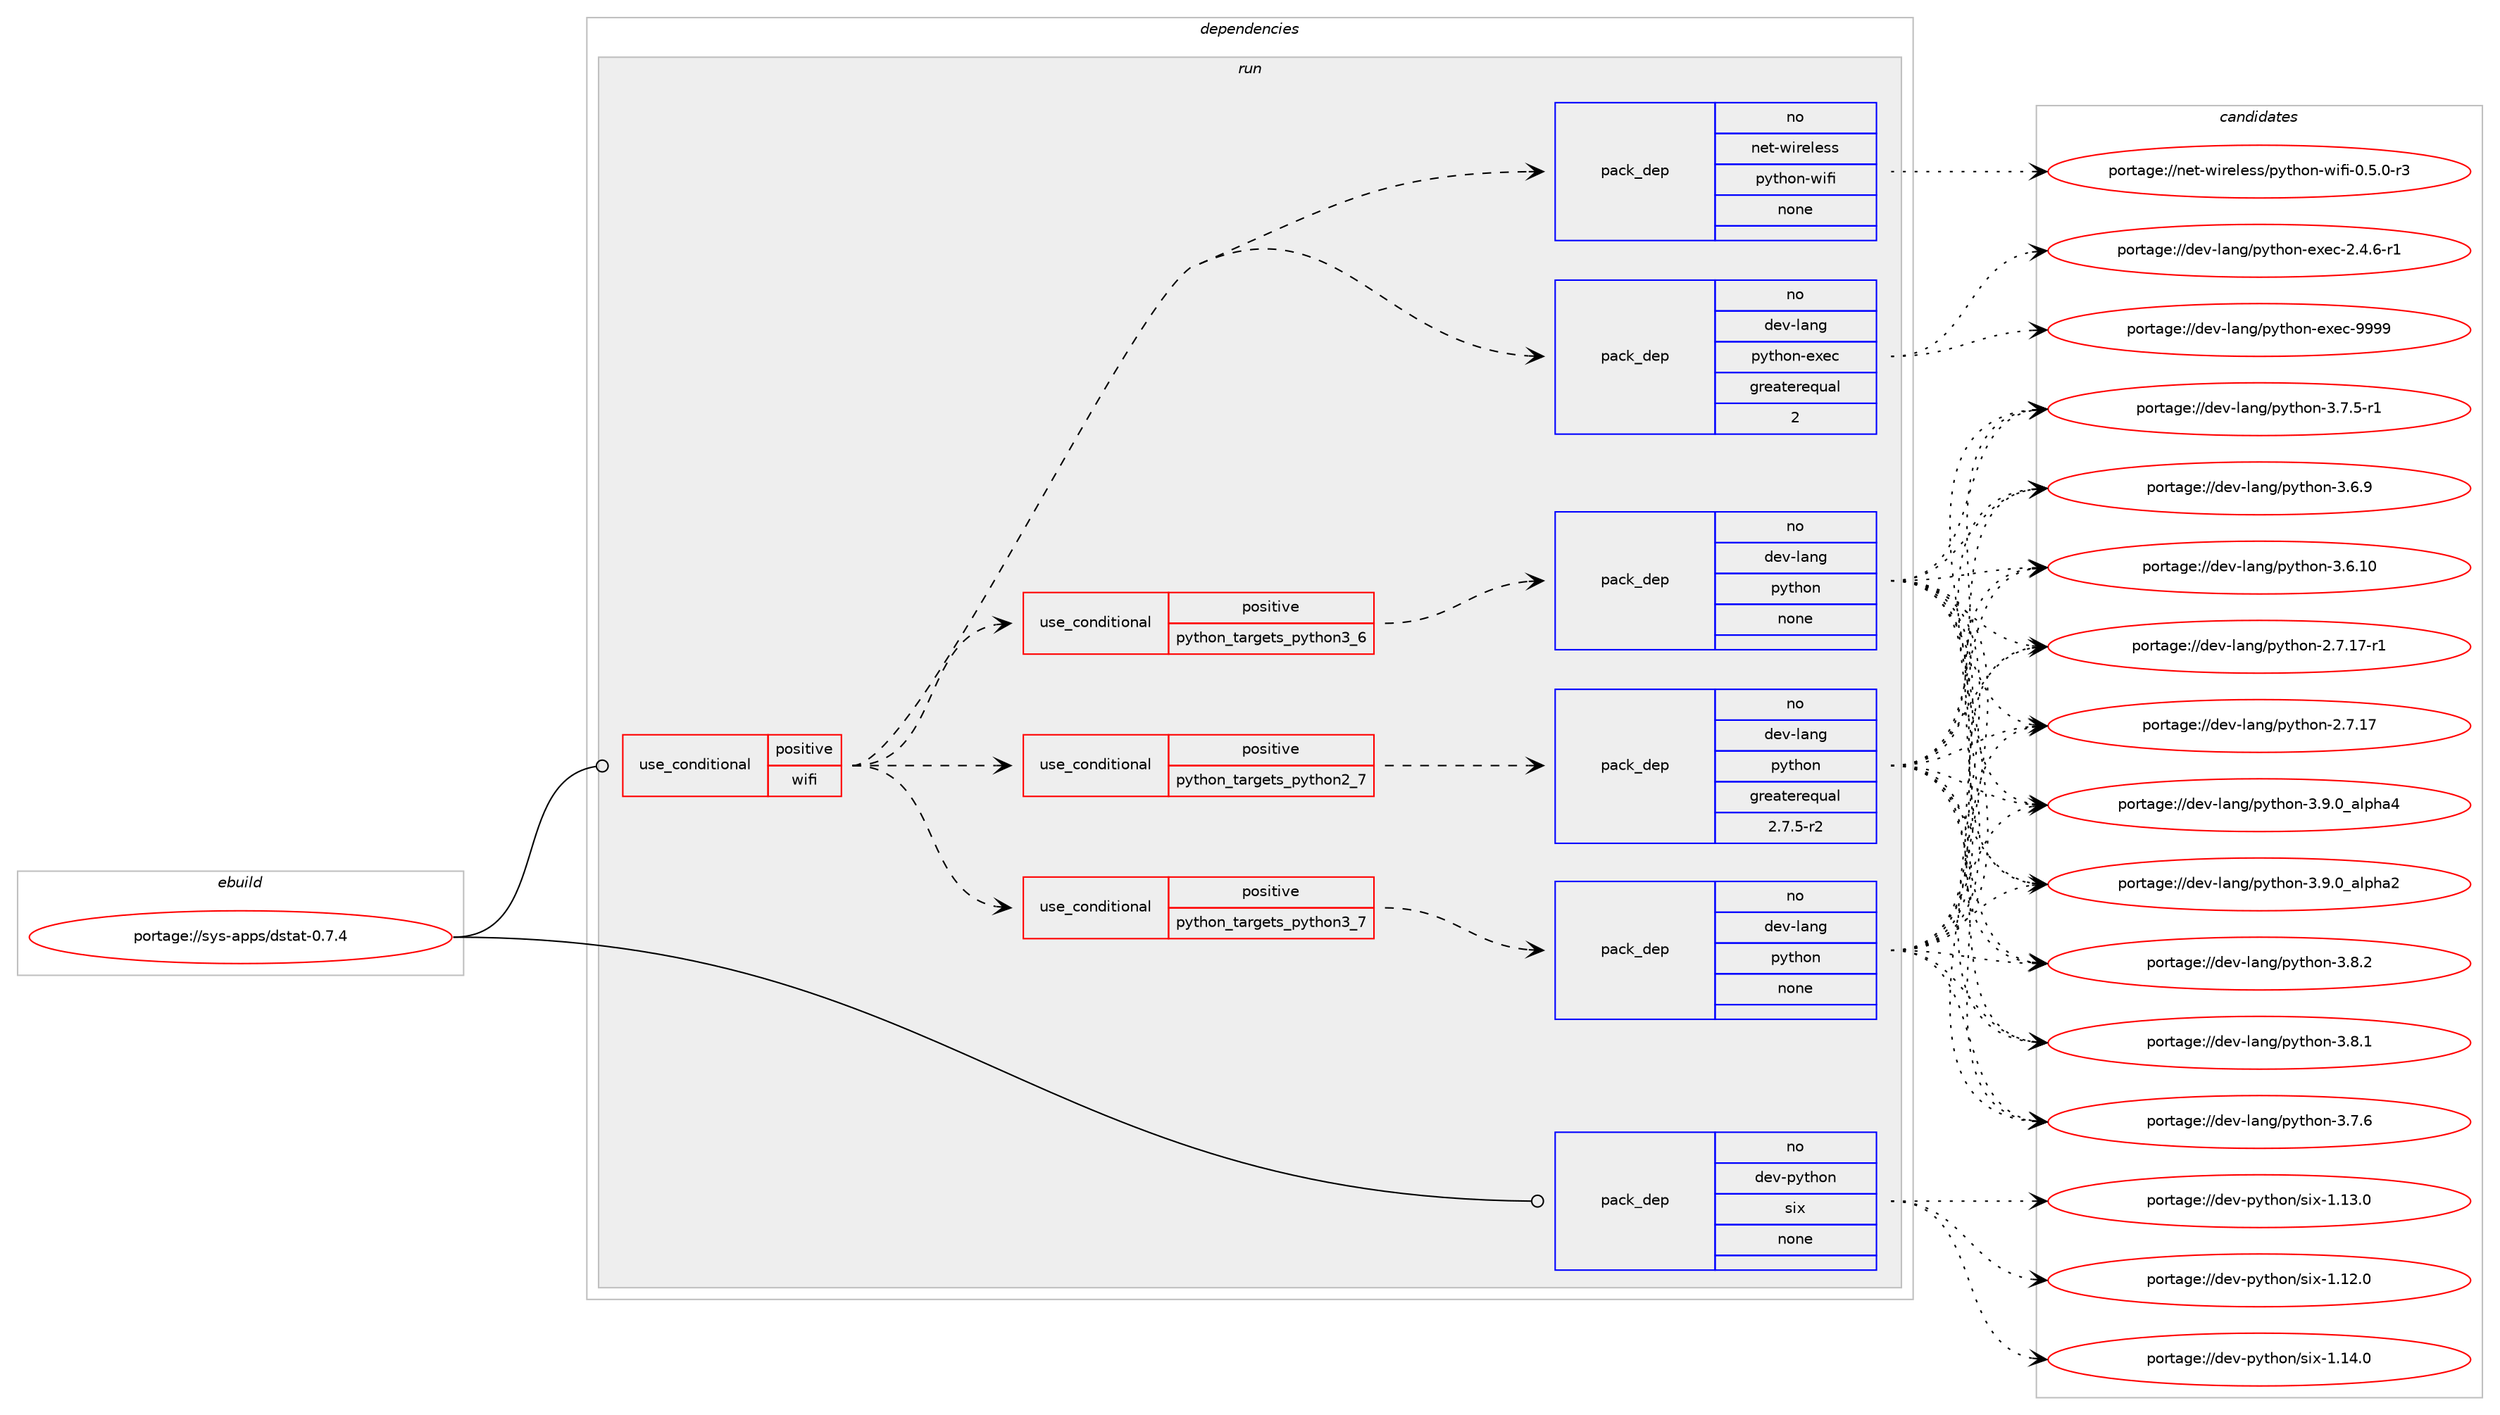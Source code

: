 digraph prolog {

# *************
# Graph options
# *************

newrank=true;
concentrate=true;
compound=true;
graph [rankdir=LR,fontname=Helvetica,fontsize=10,ranksep=1.5];#, ranksep=2.5, nodesep=0.2];
edge  [arrowhead=vee];
node  [fontname=Helvetica,fontsize=10];

# **********
# The ebuild
# **********

subgraph cluster_leftcol {
color=gray;
rank=same;
label=<<i>ebuild</i>>;
id [label="portage://sys-apps/dstat-0.7.4", color=red, width=4, href="../sys-apps/dstat-0.7.4.svg"];
}

# ****************
# The dependencies
# ****************

subgraph cluster_midcol {
color=gray;
label=<<i>dependencies</i>>;
subgraph cluster_compile {
fillcolor="#eeeeee";
style=filled;
label=<<i>compile</i>>;
}
subgraph cluster_compileandrun {
fillcolor="#eeeeee";
style=filled;
label=<<i>compile and run</i>>;
}
subgraph cluster_run {
fillcolor="#eeeeee";
style=filled;
label=<<i>run</i>>;
subgraph cond9574 {
dependency44627 [label=<<TABLE BORDER="0" CELLBORDER="1" CELLSPACING="0" CELLPADDING="4"><TR><TD ROWSPAN="3" CELLPADDING="10">use_conditional</TD></TR><TR><TD>positive</TD></TR><TR><TD>wifi</TD></TR></TABLE>>, shape=none, color=red];
subgraph cond9575 {
dependency44628 [label=<<TABLE BORDER="0" CELLBORDER="1" CELLSPACING="0" CELLPADDING="4"><TR><TD ROWSPAN="3" CELLPADDING="10">use_conditional</TD></TR><TR><TD>positive</TD></TR><TR><TD>python_targets_python2_7</TD></TR></TABLE>>, shape=none, color=red];
subgraph pack34043 {
dependency44629 [label=<<TABLE BORDER="0" CELLBORDER="1" CELLSPACING="0" CELLPADDING="4" WIDTH="220"><TR><TD ROWSPAN="6" CELLPADDING="30">pack_dep</TD></TR><TR><TD WIDTH="110">no</TD></TR><TR><TD>dev-lang</TD></TR><TR><TD>python</TD></TR><TR><TD>greaterequal</TD></TR><TR><TD>2.7.5-r2</TD></TR></TABLE>>, shape=none, color=blue];
}
dependency44628:e -> dependency44629:w [weight=20,style="dashed",arrowhead="vee"];
}
dependency44627:e -> dependency44628:w [weight=20,style="dashed",arrowhead="vee"];
subgraph cond9576 {
dependency44630 [label=<<TABLE BORDER="0" CELLBORDER="1" CELLSPACING="0" CELLPADDING="4"><TR><TD ROWSPAN="3" CELLPADDING="10">use_conditional</TD></TR><TR><TD>positive</TD></TR><TR><TD>python_targets_python3_6</TD></TR></TABLE>>, shape=none, color=red];
subgraph pack34044 {
dependency44631 [label=<<TABLE BORDER="0" CELLBORDER="1" CELLSPACING="0" CELLPADDING="4" WIDTH="220"><TR><TD ROWSPAN="6" CELLPADDING="30">pack_dep</TD></TR><TR><TD WIDTH="110">no</TD></TR><TR><TD>dev-lang</TD></TR><TR><TD>python</TD></TR><TR><TD>none</TD></TR><TR><TD></TD></TR></TABLE>>, shape=none, color=blue];
}
dependency44630:e -> dependency44631:w [weight=20,style="dashed",arrowhead="vee"];
}
dependency44627:e -> dependency44630:w [weight=20,style="dashed",arrowhead="vee"];
subgraph cond9577 {
dependency44632 [label=<<TABLE BORDER="0" CELLBORDER="1" CELLSPACING="0" CELLPADDING="4"><TR><TD ROWSPAN="3" CELLPADDING="10">use_conditional</TD></TR><TR><TD>positive</TD></TR><TR><TD>python_targets_python3_7</TD></TR></TABLE>>, shape=none, color=red];
subgraph pack34045 {
dependency44633 [label=<<TABLE BORDER="0" CELLBORDER="1" CELLSPACING="0" CELLPADDING="4" WIDTH="220"><TR><TD ROWSPAN="6" CELLPADDING="30">pack_dep</TD></TR><TR><TD WIDTH="110">no</TD></TR><TR><TD>dev-lang</TD></TR><TR><TD>python</TD></TR><TR><TD>none</TD></TR><TR><TD></TD></TR></TABLE>>, shape=none, color=blue];
}
dependency44632:e -> dependency44633:w [weight=20,style="dashed",arrowhead="vee"];
}
dependency44627:e -> dependency44632:w [weight=20,style="dashed",arrowhead="vee"];
subgraph pack34046 {
dependency44634 [label=<<TABLE BORDER="0" CELLBORDER="1" CELLSPACING="0" CELLPADDING="4" WIDTH="220"><TR><TD ROWSPAN="6" CELLPADDING="30">pack_dep</TD></TR><TR><TD WIDTH="110">no</TD></TR><TR><TD>dev-lang</TD></TR><TR><TD>python-exec</TD></TR><TR><TD>greaterequal</TD></TR><TR><TD>2</TD></TR></TABLE>>, shape=none, color=blue];
}
dependency44627:e -> dependency44634:w [weight=20,style="dashed",arrowhead="vee"];
subgraph pack34047 {
dependency44635 [label=<<TABLE BORDER="0" CELLBORDER="1" CELLSPACING="0" CELLPADDING="4" WIDTH="220"><TR><TD ROWSPAN="6" CELLPADDING="30">pack_dep</TD></TR><TR><TD WIDTH="110">no</TD></TR><TR><TD>net-wireless</TD></TR><TR><TD>python-wifi</TD></TR><TR><TD>none</TD></TR><TR><TD></TD></TR></TABLE>>, shape=none, color=blue];
}
dependency44627:e -> dependency44635:w [weight=20,style="dashed",arrowhead="vee"];
}
id:e -> dependency44627:w [weight=20,style="solid",arrowhead="odot"];
subgraph pack34048 {
dependency44636 [label=<<TABLE BORDER="0" CELLBORDER="1" CELLSPACING="0" CELLPADDING="4" WIDTH="220"><TR><TD ROWSPAN="6" CELLPADDING="30">pack_dep</TD></TR><TR><TD WIDTH="110">no</TD></TR><TR><TD>dev-python</TD></TR><TR><TD>six</TD></TR><TR><TD>none</TD></TR><TR><TD></TD></TR></TABLE>>, shape=none, color=blue];
}
id:e -> dependency44636:w [weight=20,style="solid",arrowhead="odot"];
}
}

# **************
# The candidates
# **************

subgraph cluster_choices {
rank=same;
color=gray;
label=<<i>candidates</i>>;

subgraph choice34043 {
color=black;
nodesep=1;
choice10010111845108971101034711212111610411111045514657464895971081121049752 [label="portage://dev-lang/python-3.9.0_alpha4", color=red, width=4,href="../dev-lang/python-3.9.0_alpha4.svg"];
choice10010111845108971101034711212111610411111045514657464895971081121049750 [label="portage://dev-lang/python-3.9.0_alpha2", color=red, width=4,href="../dev-lang/python-3.9.0_alpha2.svg"];
choice100101118451089711010347112121116104111110455146564650 [label="portage://dev-lang/python-3.8.2", color=red, width=4,href="../dev-lang/python-3.8.2.svg"];
choice100101118451089711010347112121116104111110455146564649 [label="portage://dev-lang/python-3.8.1", color=red, width=4,href="../dev-lang/python-3.8.1.svg"];
choice100101118451089711010347112121116104111110455146554654 [label="portage://dev-lang/python-3.7.6", color=red, width=4,href="../dev-lang/python-3.7.6.svg"];
choice1001011184510897110103471121211161041111104551465546534511449 [label="portage://dev-lang/python-3.7.5-r1", color=red, width=4,href="../dev-lang/python-3.7.5-r1.svg"];
choice100101118451089711010347112121116104111110455146544657 [label="portage://dev-lang/python-3.6.9", color=red, width=4,href="../dev-lang/python-3.6.9.svg"];
choice10010111845108971101034711212111610411111045514654464948 [label="portage://dev-lang/python-3.6.10", color=red, width=4,href="../dev-lang/python-3.6.10.svg"];
choice100101118451089711010347112121116104111110455046554649554511449 [label="portage://dev-lang/python-2.7.17-r1", color=red, width=4,href="../dev-lang/python-2.7.17-r1.svg"];
choice10010111845108971101034711212111610411111045504655464955 [label="portage://dev-lang/python-2.7.17", color=red, width=4,href="../dev-lang/python-2.7.17.svg"];
dependency44629:e -> choice10010111845108971101034711212111610411111045514657464895971081121049752:w [style=dotted,weight="100"];
dependency44629:e -> choice10010111845108971101034711212111610411111045514657464895971081121049750:w [style=dotted,weight="100"];
dependency44629:e -> choice100101118451089711010347112121116104111110455146564650:w [style=dotted,weight="100"];
dependency44629:e -> choice100101118451089711010347112121116104111110455146564649:w [style=dotted,weight="100"];
dependency44629:e -> choice100101118451089711010347112121116104111110455146554654:w [style=dotted,weight="100"];
dependency44629:e -> choice1001011184510897110103471121211161041111104551465546534511449:w [style=dotted,weight="100"];
dependency44629:e -> choice100101118451089711010347112121116104111110455146544657:w [style=dotted,weight="100"];
dependency44629:e -> choice10010111845108971101034711212111610411111045514654464948:w [style=dotted,weight="100"];
dependency44629:e -> choice100101118451089711010347112121116104111110455046554649554511449:w [style=dotted,weight="100"];
dependency44629:e -> choice10010111845108971101034711212111610411111045504655464955:w [style=dotted,weight="100"];
}
subgraph choice34044 {
color=black;
nodesep=1;
choice10010111845108971101034711212111610411111045514657464895971081121049752 [label="portage://dev-lang/python-3.9.0_alpha4", color=red, width=4,href="../dev-lang/python-3.9.0_alpha4.svg"];
choice10010111845108971101034711212111610411111045514657464895971081121049750 [label="portage://dev-lang/python-3.9.0_alpha2", color=red, width=4,href="../dev-lang/python-3.9.0_alpha2.svg"];
choice100101118451089711010347112121116104111110455146564650 [label="portage://dev-lang/python-3.8.2", color=red, width=4,href="../dev-lang/python-3.8.2.svg"];
choice100101118451089711010347112121116104111110455146564649 [label="portage://dev-lang/python-3.8.1", color=red, width=4,href="../dev-lang/python-3.8.1.svg"];
choice100101118451089711010347112121116104111110455146554654 [label="portage://dev-lang/python-3.7.6", color=red, width=4,href="../dev-lang/python-3.7.6.svg"];
choice1001011184510897110103471121211161041111104551465546534511449 [label="portage://dev-lang/python-3.7.5-r1", color=red, width=4,href="../dev-lang/python-3.7.5-r1.svg"];
choice100101118451089711010347112121116104111110455146544657 [label="portage://dev-lang/python-3.6.9", color=red, width=4,href="../dev-lang/python-3.6.9.svg"];
choice10010111845108971101034711212111610411111045514654464948 [label="portage://dev-lang/python-3.6.10", color=red, width=4,href="../dev-lang/python-3.6.10.svg"];
choice100101118451089711010347112121116104111110455046554649554511449 [label="portage://dev-lang/python-2.7.17-r1", color=red, width=4,href="../dev-lang/python-2.7.17-r1.svg"];
choice10010111845108971101034711212111610411111045504655464955 [label="portage://dev-lang/python-2.7.17", color=red, width=4,href="../dev-lang/python-2.7.17.svg"];
dependency44631:e -> choice10010111845108971101034711212111610411111045514657464895971081121049752:w [style=dotted,weight="100"];
dependency44631:e -> choice10010111845108971101034711212111610411111045514657464895971081121049750:w [style=dotted,weight="100"];
dependency44631:e -> choice100101118451089711010347112121116104111110455146564650:w [style=dotted,weight="100"];
dependency44631:e -> choice100101118451089711010347112121116104111110455146564649:w [style=dotted,weight="100"];
dependency44631:e -> choice100101118451089711010347112121116104111110455146554654:w [style=dotted,weight="100"];
dependency44631:e -> choice1001011184510897110103471121211161041111104551465546534511449:w [style=dotted,weight="100"];
dependency44631:e -> choice100101118451089711010347112121116104111110455146544657:w [style=dotted,weight="100"];
dependency44631:e -> choice10010111845108971101034711212111610411111045514654464948:w [style=dotted,weight="100"];
dependency44631:e -> choice100101118451089711010347112121116104111110455046554649554511449:w [style=dotted,weight="100"];
dependency44631:e -> choice10010111845108971101034711212111610411111045504655464955:w [style=dotted,weight="100"];
}
subgraph choice34045 {
color=black;
nodesep=1;
choice10010111845108971101034711212111610411111045514657464895971081121049752 [label="portage://dev-lang/python-3.9.0_alpha4", color=red, width=4,href="../dev-lang/python-3.9.0_alpha4.svg"];
choice10010111845108971101034711212111610411111045514657464895971081121049750 [label="portage://dev-lang/python-3.9.0_alpha2", color=red, width=4,href="../dev-lang/python-3.9.0_alpha2.svg"];
choice100101118451089711010347112121116104111110455146564650 [label="portage://dev-lang/python-3.8.2", color=red, width=4,href="../dev-lang/python-3.8.2.svg"];
choice100101118451089711010347112121116104111110455146564649 [label="portage://dev-lang/python-3.8.1", color=red, width=4,href="../dev-lang/python-3.8.1.svg"];
choice100101118451089711010347112121116104111110455146554654 [label="portage://dev-lang/python-3.7.6", color=red, width=4,href="../dev-lang/python-3.7.6.svg"];
choice1001011184510897110103471121211161041111104551465546534511449 [label="portage://dev-lang/python-3.7.5-r1", color=red, width=4,href="../dev-lang/python-3.7.5-r1.svg"];
choice100101118451089711010347112121116104111110455146544657 [label="portage://dev-lang/python-3.6.9", color=red, width=4,href="../dev-lang/python-3.6.9.svg"];
choice10010111845108971101034711212111610411111045514654464948 [label="portage://dev-lang/python-3.6.10", color=red, width=4,href="../dev-lang/python-3.6.10.svg"];
choice100101118451089711010347112121116104111110455046554649554511449 [label="portage://dev-lang/python-2.7.17-r1", color=red, width=4,href="../dev-lang/python-2.7.17-r1.svg"];
choice10010111845108971101034711212111610411111045504655464955 [label="portage://dev-lang/python-2.7.17", color=red, width=4,href="../dev-lang/python-2.7.17.svg"];
dependency44633:e -> choice10010111845108971101034711212111610411111045514657464895971081121049752:w [style=dotted,weight="100"];
dependency44633:e -> choice10010111845108971101034711212111610411111045514657464895971081121049750:w [style=dotted,weight="100"];
dependency44633:e -> choice100101118451089711010347112121116104111110455146564650:w [style=dotted,weight="100"];
dependency44633:e -> choice100101118451089711010347112121116104111110455146564649:w [style=dotted,weight="100"];
dependency44633:e -> choice100101118451089711010347112121116104111110455146554654:w [style=dotted,weight="100"];
dependency44633:e -> choice1001011184510897110103471121211161041111104551465546534511449:w [style=dotted,weight="100"];
dependency44633:e -> choice100101118451089711010347112121116104111110455146544657:w [style=dotted,weight="100"];
dependency44633:e -> choice10010111845108971101034711212111610411111045514654464948:w [style=dotted,weight="100"];
dependency44633:e -> choice100101118451089711010347112121116104111110455046554649554511449:w [style=dotted,weight="100"];
dependency44633:e -> choice10010111845108971101034711212111610411111045504655464955:w [style=dotted,weight="100"];
}
subgraph choice34046 {
color=black;
nodesep=1;
choice10010111845108971101034711212111610411111045101120101994557575757 [label="portage://dev-lang/python-exec-9999", color=red, width=4,href="../dev-lang/python-exec-9999.svg"];
choice10010111845108971101034711212111610411111045101120101994550465246544511449 [label="portage://dev-lang/python-exec-2.4.6-r1", color=red, width=4,href="../dev-lang/python-exec-2.4.6-r1.svg"];
dependency44634:e -> choice10010111845108971101034711212111610411111045101120101994557575757:w [style=dotted,weight="100"];
dependency44634:e -> choice10010111845108971101034711212111610411111045101120101994550465246544511449:w [style=dotted,weight="100"];
}
subgraph choice34047 {
color=black;
nodesep=1;
choice1101011164511910511410110810111511547112121116104111110451191051021054548465346484511451 [label="portage://net-wireless/python-wifi-0.5.0-r3", color=red, width=4,href="../net-wireless/python-wifi-0.5.0-r3.svg"];
dependency44635:e -> choice1101011164511910511410110810111511547112121116104111110451191051021054548465346484511451:w [style=dotted,weight="100"];
}
subgraph choice34048 {
color=black;
nodesep=1;
choice100101118451121211161041111104711510512045494649524648 [label="portage://dev-python/six-1.14.0", color=red, width=4,href="../dev-python/six-1.14.0.svg"];
choice100101118451121211161041111104711510512045494649514648 [label="portage://dev-python/six-1.13.0", color=red, width=4,href="../dev-python/six-1.13.0.svg"];
choice100101118451121211161041111104711510512045494649504648 [label="portage://dev-python/six-1.12.0", color=red, width=4,href="../dev-python/six-1.12.0.svg"];
dependency44636:e -> choice100101118451121211161041111104711510512045494649524648:w [style=dotted,weight="100"];
dependency44636:e -> choice100101118451121211161041111104711510512045494649514648:w [style=dotted,weight="100"];
dependency44636:e -> choice100101118451121211161041111104711510512045494649504648:w [style=dotted,weight="100"];
}
}

}
